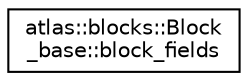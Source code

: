 digraph "Graphical Class Hierarchy"
{
  edge [fontname="Helvetica",fontsize="10",labelfontname="Helvetica",labelfontsize="10"];
  node [fontname="Helvetica",fontsize="10",shape=record];
  rankdir="LR";
  Node1 [label="atlas::blocks::Block\l_base::block_fields",height=0.2,width=0.4,color="black", fillcolor="white", style="filled",URL="$structatlas_1_1blocks_1_1Block__base_1_1block__fields.html"];
}
